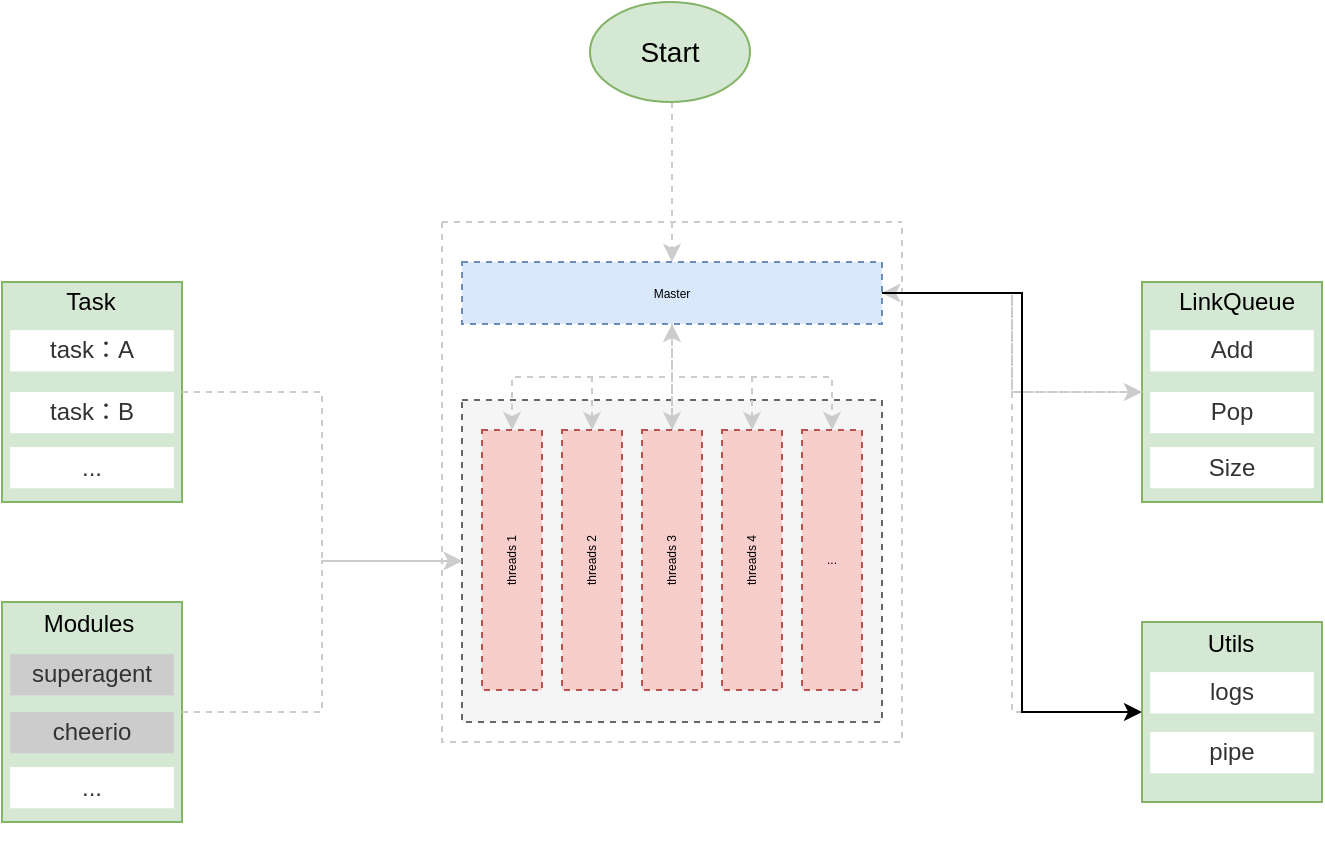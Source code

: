 <mxfile version="14.9.3" type="github"><diagram id="Sks090ZgVj4ynbTDPOFt" name="Page-1"><mxGraphModel dx="1422" dy="711" grid="1" gridSize="10" guides="1" tooltips="1" connect="1" arrows="1" fold="1" page="1" pageScale="1" pageWidth="827" pageHeight="1169" math="0" shadow="0"><root><mxCell id="0"/><mxCell id="1" parent="0"/><mxCell id="UZHCAdEQnzmCH5ZDE6f8-11" value="" style="group;" parent="1" vertex="1" connectable="0"><mxGeometry x="120" y="170" width="90" height="110" as="geometry"/></mxCell><mxCell id="UZHCAdEQnzmCH5ZDE6f8-1" value="" style="rounded=0;whiteSpace=wrap;html=1;fillColor=#d5e8d4;strokeColor=#82b366;" parent="UZHCAdEQnzmCH5ZDE6f8-11" vertex="1"><mxGeometry width="90" height="110" as="geometry"/></mxCell><mxCell id="UZHCAdEQnzmCH5ZDE6f8-2" value="task：A" style="rounded=0;whiteSpace=wrap;html=1;fontColor=#333333;strokeWidth=1;strokeColor=none;" parent="UZHCAdEQnzmCH5ZDE6f8-11" vertex="1"><mxGeometry x="4.091" y="24.062" width="81.818" height="20.625" as="geometry"/></mxCell><mxCell id="UZHCAdEQnzmCH5ZDE6f8-3" value="Task" style="text;html=1;resizable=0;autosize=1;align=center;verticalAlign=middle;points=[];fillColor=none;strokeColor=none;rounded=0;" parent="UZHCAdEQnzmCH5ZDE6f8-11" vertex="1"><mxGeometry x="23.715" y="0.003" width="40" height="20" as="geometry"/></mxCell><mxCell id="UZHCAdEQnzmCH5ZDE6f8-7" value="task：B" style="rounded=0;whiteSpace=wrap;html=1;fontColor=#333333;strokeColor=none;" parent="UZHCAdEQnzmCH5ZDE6f8-11" vertex="1"><mxGeometry x="4.091" y="55" width="81.818" height="20.625" as="geometry"/></mxCell><mxCell id="UZHCAdEQnzmCH5ZDE6f8-8" value="..." style="rounded=0;whiteSpace=wrap;html=1;fontColor=#333333;strokeColor=none;" parent="UZHCAdEQnzmCH5ZDE6f8-11" vertex="1"><mxGeometry x="4.091" y="82.5" width="81.818" height="20.625" as="geometry"/></mxCell><mxCell id="UZHCAdEQnzmCH5ZDE6f8-96" style="edgeStyle=elbowEdgeStyle;rounded=0;orthogonalLoop=1;jettySize=auto;html=1;entryX=0.5;entryY=0;entryDx=0;entryDy=0;dashed=1;fontSize=6;fontColor=#CCCCCC;strokeColor=#CCCCCC;" parent="1" source="UZHCAdEQnzmCH5ZDE6f8-13" target="UZHCAdEQnzmCH5ZDE6f8-33" edge="1"><mxGeometry relative="1" as="geometry"/></mxCell><mxCell id="UZHCAdEQnzmCH5ZDE6f8-13" value="&lt;font style=&quot;font-size: 14px&quot;&gt;Start&lt;/font&gt;" style="ellipse;whiteSpace=wrap;html=1;fillColor=#d5e8d4;strokeColor=#82b366;" parent="1" vertex="1"><mxGeometry x="414" y="30" width="80" height="50" as="geometry"/></mxCell><mxCell id="UZHCAdEQnzmCH5ZDE6f8-25" value="" style="group;fontColor=#CCCCCC;" parent="1" vertex="1" connectable="0"><mxGeometry x="120" y="330" width="90" height="110" as="geometry"/></mxCell><mxCell id="UZHCAdEQnzmCH5ZDE6f8-26" value="" style="rounded=0;whiteSpace=wrap;html=1;fillColor=#d5e8d4;strokeColor=#82b366;" parent="UZHCAdEQnzmCH5ZDE6f8-25" vertex="1"><mxGeometry width="90" height="110" as="geometry"/></mxCell><mxCell id="UZHCAdEQnzmCH5ZDE6f8-27" value="superagent" style="rounded=0;whiteSpace=wrap;html=1;fontColor=#333333;strokeWidth=1;fillColor=#CCCCCC;strokeColor=none;" parent="UZHCAdEQnzmCH5ZDE6f8-25" vertex="1"><mxGeometry x="4.091" y="26.062" width="81.818" height="20.625" as="geometry"/></mxCell><mxCell id="UZHCAdEQnzmCH5ZDE6f8-28" value="Modules" style="text;html=1;resizable=0;autosize=1;align=center;verticalAlign=middle;points=[];fillColor=none;strokeColor=none;rounded=0;" parent="UZHCAdEQnzmCH5ZDE6f8-25" vertex="1"><mxGeometry x="13.287" y="1.003" width="60" height="20" as="geometry"/></mxCell><mxCell id="UZHCAdEQnzmCH5ZDE6f8-29" value="cheerio" style="rounded=0;whiteSpace=wrap;html=1;fontColor=#333333;fillColor=#CCCCCC;strokeColor=none;" parent="UZHCAdEQnzmCH5ZDE6f8-25" vertex="1"><mxGeometry x="4.091" y="55" width="81.818" height="20.625" as="geometry"/></mxCell><mxCell id="UZHCAdEQnzmCH5ZDE6f8-30" value="..." style="rounded=0;whiteSpace=wrap;html=1;fontColor=#333333;strokeColor=none;" parent="UZHCAdEQnzmCH5ZDE6f8-25" vertex="1"><mxGeometry x="4.091" y="82.5" width="81.818" height="20.625" as="geometry"/></mxCell><mxCell id="UZHCAdEQnzmCH5ZDE6f8-32" value="" style="swimlane;startSize=0;dashed=1;fontSize=6;strokeColor=#CCCCCC;strokeWidth=1;fillColor=#ffffff;" parent="1" vertex="1"><mxGeometry x="340" y="140" width="230" height="260" as="geometry"><mxRectangle x="340" y="140" width="50" height="40" as="alternateBounds"/></mxGeometry></mxCell><mxCell id="UZHCAdEQnzmCH5ZDE6f8-76" value="" style="rounded=0;whiteSpace=wrap;html=1;dashed=1;fontSize=6;fontColor=#333333;strokeColor=#666666;strokeWidth=1;fillColor=#f5f5f5;verticalAlign=middle;" parent="UZHCAdEQnzmCH5ZDE6f8-32" vertex="1"><mxGeometry x="10" y="89" width="210" height="161" as="geometry"/></mxCell><mxCell id="UZHCAdEQnzmCH5ZDE6f8-61" style="edgeStyle=elbowEdgeStyle;rounded=0;orthogonalLoop=1;jettySize=auto;elbow=vertical;html=1;entryX=0.5;entryY=0;entryDx=0;entryDy=0;dashed=1;fontSize=6;strokeColor=#CCCCCC;" parent="UZHCAdEQnzmCH5ZDE6f8-32" source="UZHCAdEQnzmCH5ZDE6f8-33" target="UZHCAdEQnzmCH5ZDE6f8-40" edge="1"><mxGeometry relative="1" as="geometry"/></mxCell><mxCell id="UZHCAdEQnzmCH5ZDE6f8-62" style="edgeStyle=elbowEdgeStyle;rounded=0;orthogonalLoop=1;jettySize=auto;elbow=vertical;html=1;entryX=0.5;entryY=0;entryDx=0;entryDy=0;dashed=1;fontSize=6;strokeColor=#CCCCCC;" parent="UZHCAdEQnzmCH5ZDE6f8-32" source="UZHCAdEQnzmCH5ZDE6f8-33" target="UZHCAdEQnzmCH5ZDE6f8-37" edge="1"><mxGeometry relative="1" as="geometry"/></mxCell><mxCell id="UZHCAdEQnzmCH5ZDE6f8-63" style="edgeStyle=elbowEdgeStyle;rounded=0;orthogonalLoop=1;jettySize=auto;elbow=vertical;html=1;entryX=0.5;entryY=0;entryDx=0;entryDy=0;dashed=1;fontSize=6;strokeColor=#CCCCCC;" parent="UZHCAdEQnzmCH5ZDE6f8-32" source="UZHCAdEQnzmCH5ZDE6f8-33" target="UZHCAdEQnzmCH5ZDE6f8-36" edge="1"><mxGeometry relative="1" as="geometry"/></mxCell><mxCell id="UZHCAdEQnzmCH5ZDE6f8-65" style="edgeStyle=elbowEdgeStyle;rounded=0;orthogonalLoop=1;jettySize=auto;elbow=vertical;html=1;entryX=0.5;entryY=0;entryDx=0;entryDy=0;dashed=1;fontSize=6;strokeColor=#CCCCCC;" parent="UZHCAdEQnzmCH5ZDE6f8-32" source="UZHCAdEQnzmCH5ZDE6f8-33" target="UZHCAdEQnzmCH5ZDE6f8-34" edge="1"><mxGeometry relative="1" as="geometry"/></mxCell><mxCell id="UZHCAdEQnzmCH5ZDE6f8-66" style="edgeStyle=elbowEdgeStyle;rounded=0;orthogonalLoop=1;jettySize=auto;elbow=vertical;html=1;entryX=0.5;entryY=0;entryDx=0;entryDy=0;dashed=1;fontSize=6;strokeColor=#CCCCCC;" parent="UZHCAdEQnzmCH5ZDE6f8-32" source="UZHCAdEQnzmCH5ZDE6f8-33" target="UZHCAdEQnzmCH5ZDE6f8-35" edge="1"><mxGeometry relative="1" as="geometry"/></mxCell><mxCell id="UZHCAdEQnzmCH5ZDE6f8-33" value="Master" style="whiteSpace=wrap;html=1;dashed=1;fontSize=6;strokeColor=#6c8ebf;strokeWidth=1;fillColor=#dae8fc;" parent="UZHCAdEQnzmCH5ZDE6f8-32" vertex="1"><mxGeometry x="10" y="20" width="210" height="31" as="geometry"/></mxCell><mxCell id="UZHCAdEQnzmCH5ZDE6f8-34" value="threads 1" style="whiteSpace=wrap;html=1;dashed=1;fontSize=6;strokeColor=#b85450;strokeWidth=1;fillColor=#f8cecc;horizontal=0;verticalAlign=middle;" parent="UZHCAdEQnzmCH5ZDE6f8-32" vertex="1"><mxGeometry x="20" y="104" width="30" height="130" as="geometry"/></mxCell><mxCell id="UZHCAdEQnzmCH5ZDE6f8-35" value="threads 2" style="whiteSpace=wrap;html=1;dashed=1;fontSize=6;strokeColor=#b85450;strokeWidth=1;fillColor=#f8cecc;horizontal=0;" parent="UZHCAdEQnzmCH5ZDE6f8-32" vertex="1"><mxGeometry x="60" y="104" width="30" height="130" as="geometry"/></mxCell><mxCell id="UZHCAdEQnzmCH5ZDE6f8-67" style="edgeStyle=elbowEdgeStyle;rounded=0;orthogonalLoop=1;jettySize=auto;elbow=vertical;html=1;entryX=0.5;entryY=1;entryDx=0;entryDy=0;dashed=1;fontSize=6;strokeColor=#CCCCCC;" parent="UZHCAdEQnzmCH5ZDE6f8-32" source="UZHCAdEQnzmCH5ZDE6f8-36" target="UZHCAdEQnzmCH5ZDE6f8-33" edge="1"><mxGeometry relative="1" as="geometry"/></mxCell><mxCell id="UZHCAdEQnzmCH5ZDE6f8-36" value="threads 3" style="whiteSpace=wrap;html=1;dashed=1;fontSize=6;strokeColor=#b85450;strokeWidth=1;fillColor=#f8cecc;horizontal=0;" parent="UZHCAdEQnzmCH5ZDE6f8-32" vertex="1"><mxGeometry x="100" y="104" width="30" height="130" as="geometry"/></mxCell><mxCell id="UZHCAdEQnzmCH5ZDE6f8-37" value="threads 4" style="whiteSpace=wrap;html=1;dashed=1;fontSize=6;strokeColor=#b85450;strokeWidth=1;fillColor=#f8cecc;horizontal=0;" parent="UZHCAdEQnzmCH5ZDE6f8-32" vertex="1"><mxGeometry x="140" y="104" width="30" height="130" as="geometry"/></mxCell><mxCell id="UZHCAdEQnzmCH5ZDE6f8-40" value="..." style="whiteSpace=wrap;html=1;dashed=1;fontSize=6;strokeColor=#b85450;strokeWidth=1;fillColor=#f8cecc;" parent="UZHCAdEQnzmCH5ZDE6f8-32" vertex="1"><mxGeometry x="180" y="104" width="30" height="130" as="geometry"/></mxCell><mxCell id="UZHCAdEQnzmCH5ZDE6f8-72" style="edgeStyle=elbowEdgeStyle;rounded=0;orthogonalLoop=1;jettySize=auto;html=1;dashed=1;fontSize=6;fontColor=#CCCCCC;strokeColor=#CCCCCC;entryX=0;entryY=0.5;entryDx=0;entryDy=0;" parent="1" source="UZHCAdEQnzmCH5ZDE6f8-1" target="UZHCAdEQnzmCH5ZDE6f8-76" edge="1"><mxGeometry relative="1" as="geometry"><mxPoint x="250" y="290" as="targetPoint"/></mxGeometry></mxCell><mxCell id="UZHCAdEQnzmCH5ZDE6f8-78" style="edgeStyle=elbowEdgeStyle;rounded=0;orthogonalLoop=1;jettySize=auto;html=1;dashed=1;fontSize=6;fontColor=#CCCCCC;strokeColor=#CCCCCC;entryX=0;entryY=0.5;entryDx=0;entryDy=0;" parent="1" source="UZHCAdEQnzmCH5ZDE6f8-26" target="UZHCAdEQnzmCH5ZDE6f8-76" edge="1"><mxGeometry relative="1" as="geometry"><mxPoint x="300" y="340" as="targetPoint"/></mxGeometry></mxCell><mxCell id="UZHCAdEQnzmCH5ZDE6f8-79" value="" style="group;" parent="1" vertex="1" connectable="0"><mxGeometry x="690" y="170" width="90" height="110" as="geometry"/></mxCell><mxCell id="UZHCAdEQnzmCH5ZDE6f8-80" value="" style="rounded=0;whiteSpace=wrap;html=1;fillColor=#d5e8d4;strokeColor=#82b366;" parent="UZHCAdEQnzmCH5ZDE6f8-79" vertex="1"><mxGeometry width="90" height="110" as="geometry"/></mxCell><mxCell id="UZHCAdEQnzmCH5ZDE6f8-81" value="Add" style="rounded=0;whiteSpace=wrap;html=1;fontColor=#333333;strokeWidth=1;strokeColor=none;" parent="UZHCAdEQnzmCH5ZDE6f8-79" vertex="1"><mxGeometry x="4.091" y="24.062" width="81.818" height="20.625" as="geometry"/></mxCell><mxCell id="UZHCAdEQnzmCH5ZDE6f8-82" value="LinkQueue" style="text;html=1;resizable=0;autosize=1;align=center;verticalAlign=middle;points=[];fillColor=none;strokeColor=none;rounded=0;" parent="UZHCAdEQnzmCH5ZDE6f8-79" vertex="1"><mxGeometry x="11.715" y="0.003" width="70" height="20" as="geometry"/></mxCell><mxCell id="UZHCAdEQnzmCH5ZDE6f8-83" value="Pop" style="rounded=0;whiteSpace=wrap;html=1;fontColor=#333333;strokeColor=none;" parent="UZHCAdEQnzmCH5ZDE6f8-79" vertex="1"><mxGeometry x="4.091" y="55" width="81.818" height="20.625" as="geometry"/></mxCell><mxCell id="UZHCAdEQnzmCH5ZDE6f8-84" value="Size" style="rounded=0;whiteSpace=wrap;html=1;fontColor=#333333;strokeColor=none;" parent="UZHCAdEQnzmCH5ZDE6f8-79" vertex="1"><mxGeometry x="4.091" y="82.5" width="81.818" height="20.625" as="geometry"/></mxCell><mxCell id="UZHCAdEQnzmCH5ZDE6f8-85" style="edgeStyle=elbowEdgeStyle;rounded=0;orthogonalLoop=1;jettySize=auto;html=1;dashed=1;fontSize=6;fontColor=#CCCCCC;strokeColor=#CCCCCC;" parent="1" source="UZHCAdEQnzmCH5ZDE6f8-33" edge="1"><mxGeometry relative="1" as="geometry"><mxPoint x="690" y="225" as="targetPoint"/></mxGeometry></mxCell><mxCell id="UZHCAdEQnzmCH5ZDE6f8-87" style="edgeStyle=elbowEdgeStyle;rounded=0;orthogonalLoop=1;jettySize=auto;html=1;entryX=1;entryY=0.5;entryDx=0;entryDy=0;dashed=1;fontSize=6;fontColor=#CCCCCC;strokeColor=#CCCCCC;" parent="1" source="UZHCAdEQnzmCH5ZDE6f8-80" target="UZHCAdEQnzmCH5ZDE6f8-33" edge="1"><mxGeometry relative="1" as="geometry"><Array as="points"><mxPoint x="625" y="225"/><mxPoint x="625" y="230"/></Array></mxGeometry></mxCell><mxCell id="UZHCAdEQnzmCH5ZDE6f8-88" value="" style="group;" parent="1" vertex="1" connectable="0"><mxGeometry x="690" y="340" width="90" height="110" as="geometry"/></mxCell><mxCell id="UZHCAdEQnzmCH5ZDE6f8-89" value="" style="rounded=0;whiteSpace=wrap;html=1;fillColor=#d5e8d4;strokeColor=#82b366;" parent="UZHCAdEQnzmCH5ZDE6f8-88" vertex="1"><mxGeometry width="90" height="90" as="geometry"/></mxCell><mxCell id="UZHCAdEQnzmCH5ZDE6f8-90" value="logs" style="rounded=0;whiteSpace=wrap;html=1;fontColor=#333333;strokeWidth=1;strokeColor=none;" parent="UZHCAdEQnzmCH5ZDE6f8-88" vertex="1"><mxGeometry x="4.091" y="25.062" width="81.818" height="20.625" as="geometry"/></mxCell><mxCell id="UZHCAdEQnzmCH5ZDE6f8-91" value="Utils" style="text;html=1;resizable=0;autosize=1;align=center;verticalAlign=middle;points=[];fillColor=none;strokeColor=none;rounded=0;" parent="UZHCAdEQnzmCH5ZDE6f8-88" vertex="1"><mxGeometry x="23.715" y="1.003" width="40" height="20" as="geometry"/></mxCell><mxCell id="UZHCAdEQnzmCH5ZDE6f8-92" value="pipe" style="rounded=0;whiteSpace=wrap;html=1;fontColor=#333333;strokeColor=none;" parent="UZHCAdEQnzmCH5ZDE6f8-88" vertex="1"><mxGeometry x="4.091" y="55" width="81.818" height="20.625" as="geometry"/></mxCell><mxCell id="UZHCAdEQnzmCH5ZDE6f8-95" style="edgeStyle=elbowEdgeStyle;rounded=0;orthogonalLoop=1;jettySize=auto;html=1;dashed=1;fontSize=6;fontColor=#CCCCCC;strokeColor=#CCCCCC;entryX=1;entryY=0.5;entryDx=0;entryDy=0;" parent="1" source="UZHCAdEQnzmCH5ZDE6f8-89" target="UZHCAdEQnzmCH5ZDE6f8-33" edge="1"><mxGeometry relative="1" as="geometry"><mxPoint x="620" y="375" as="targetPoint"/></mxGeometry></mxCell><mxCell id="lq33D_D79C-fZDbV6GPW-2" style="edgeStyle=orthogonalEdgeStyle;rounded=0;orthogonalLoop=1;jettySize=auto;html=1;" parent="1" source="UZHCAdEQnzmCH5ZDE6f8-33" target="UZHCAdEQnzmCH5ZDE6f8-89" edge="1"><mxGeometry relative="1" as="geometry"><mxPoint x="630" y="390" as="targetPoint"/><Array as="points"><mxPoint x="630" y="176"/><mxPoint x="630" y="385"/></Array></mxGeometry></mxCell></root></mxGraphModel></diagram></mxfile>
